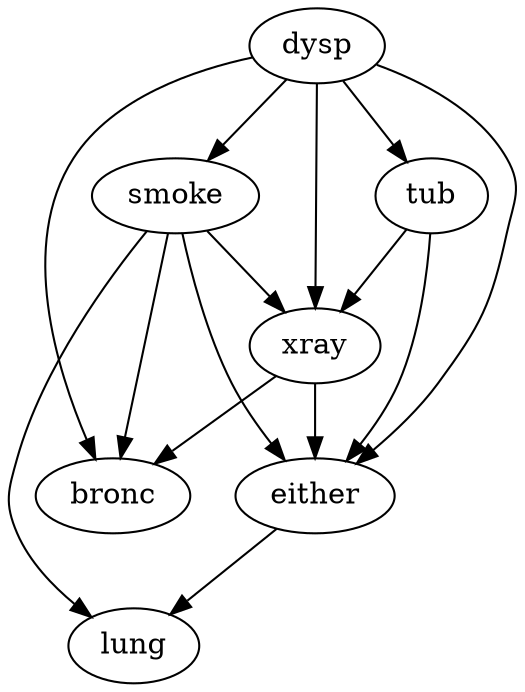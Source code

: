 digraph G {
    "tub" -> "xray";
    "smoke" -> "xray";
    "dysp" -> "xray";
    "smoke" -> "bronc";
    "xray" -> "bronc";
    "dysp" -> "bronc";
    "tub" -> "either";
    "smoke" -> "either";
    "xray" -> "either";
    "dysp" -> "either";
    "smoke" -> "lung";
    "either" -> "lung";
    "dysp" -> "tub";
    "dysp" -> "smoke";
}
